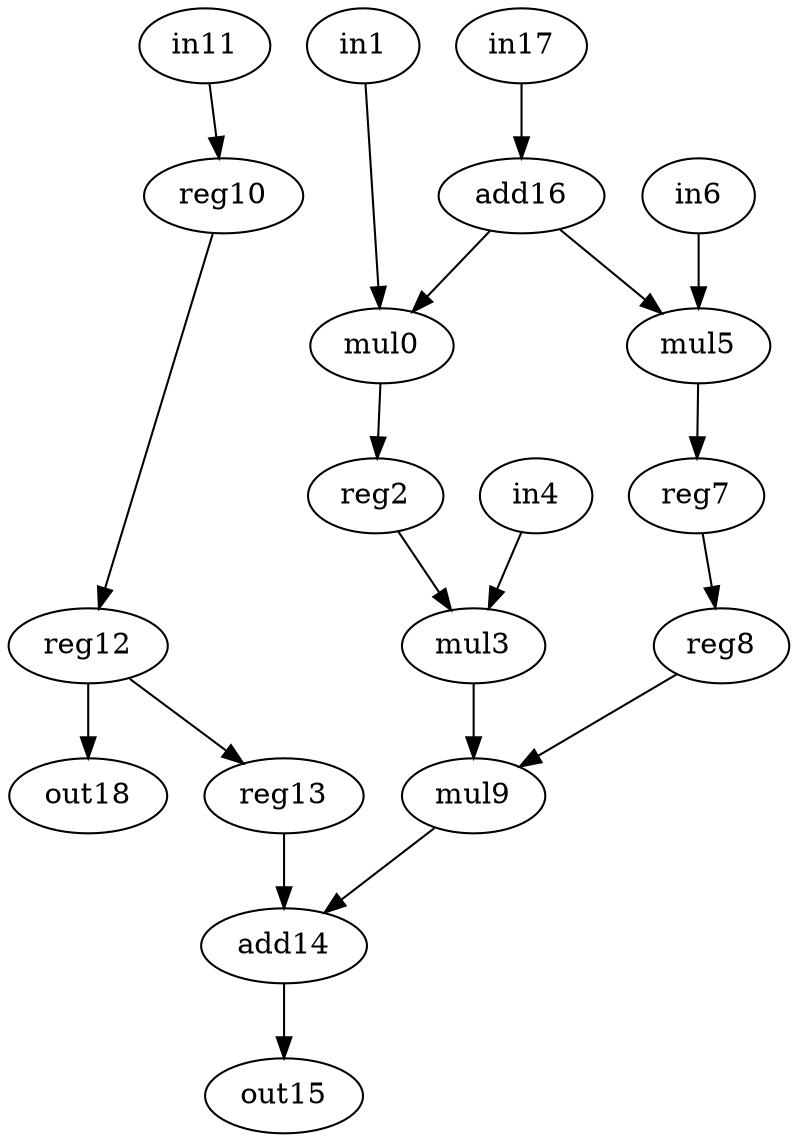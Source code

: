 digraph g {
0 [label = mul0;op = mul;]
1 [label = in1;op = in;]
2 [label = reg10;op = reg;]
3 [label = in11;op = in;]
4 [label = reg12;op = reg;]
5 [label = reg13;op = reg;]
6 [label = add14;op = add;]
7 [label = out15;op = out;]
8 [label = add16;op = addi;value = 2;]
9 [label = in17;op = in;]
10 [label = out18;op = out;]
11 [label = reg2;op = reg;]
12 [label = mul3;op = mul;]
13 [label = in4;op = in;]
14 [label = mul5;op = mul;]
15 [label = in6;op = in;]
16 [label = reg7;op = reg;]
17 [label = reg8;op = reg;]
18 [label = mul9;op = mul;]
6 -> 7 [port=0; weight=0;]
18 -> 6 [port=0; weight=0;]
17 -> 18 [port=0; weight=0;]
16 -> 17 [port=0; weight=0;]
14 -> 16 [port=0; weight=0;]
15 -> 14 [port=0; weight=1;]
8 -> 14 [port=1; weight=0;]
8 -> 0 [port=0; weight=0;]
1 -> 0 [port=1; weight=0;]
0 -> 11 [port=0; weight=0;]
11 -> 12 [port=0; weight=1;]
13 -> 12 [port=1; weight=1;]
12 -> 18 [port=1; weight=3;]
9 -> 8 [port=0; weight=2;]
5 -> 6 [port=1; weight=1;]
4 -> 5 [port=0; weight=0;]
4 -> 10 [port=0; weight=1;]
2 -> 4 [port=0; weight=0;]
3 -> 2 [port=0; weight=0;]
}
